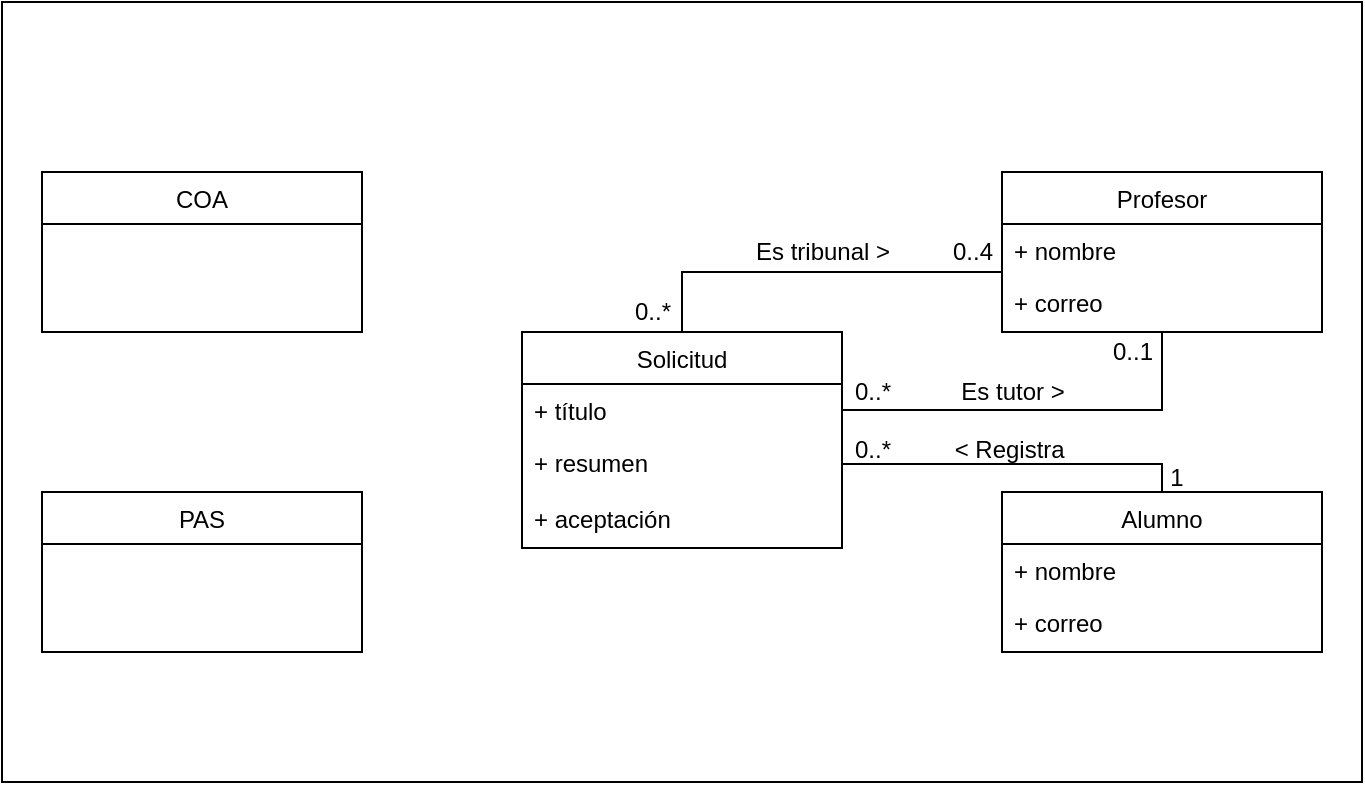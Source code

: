 <mxfile version="14.4.6" type="github"><diagram id="Dix4Ysnd_l48PE8CkR5X" name="Page-1"><mxGraphModel dx="1038" dy="585" grid="1" gridSize="10" guides="1" tooltips="1" connect="1" arrows="1" fold="1" page="1" pageScale="1" pageWidth="827" pageHeight="1169" math="0" shadow="0"><root><mxCell id="0"/><mxCell id="1" parent="0"/><mxCell id="QRW91106TKFa-PhywlPP-45" value="" style="html=1;" vertex="1" parent="1"><mxGeometry x="60" y="75" width="680" height="390" as="geometry"/></mxCell><mxCell id="QRW91106TKFa-PhywlPP-7" value="Solicitud" style="swimlane;fontStyle=0;childLayout=stackLayout;horizontal=1;startSize=26;fillColor=none;horizontalStack=0;resizeParent=1;resizeParentMax=0;resizeLast=0;collapsible=1;marginBottom=0;" vertex="1" parent="1"><mxGeometry x="320" y="240" width="160" height="108" as="geometry"/></mxCell><mxCell id="QRW91106TKFa-PhywlPP-28" value="+ título" style="text;strokeColor=none;fillColor=none;align=left;verticalAlign=top;spacingLeft=4;spacingRight=4;overflow=hidden;rotatable=0;points=[[0,0.5],[1,0.5]];portConstraint=eastwest;" vertex="1" parent="QRW91106TKFa-PhywlPP-7"><mxGeometry y="26" width="160" height="26" as="geometry"/></mxCell><mxCell id="QRW91106TKFa-PhywlPP-27" value="+ resumen" style="text;strokeColor=none;fillColor=none;align=left;verticalAlign=top;spacingLeft=4;spacingRight=4;overflow=hidden;rotatable=0;points=[[0,0.5],[1,0.5]];portConstraint=eastwest;" vertex="1" parent="QRW91106TKFa-PhywlPP-7"><mxGeometry y="52" width="160" height="28" as="geometry"/></mxCell><mxCell id="QRW91106TKFa-PhywlPP-29" value="+ aceptación" style="text;strokeColor=none;fillColor=none;align=left;verticalAlign=top;spacingLeft=4;spacingRight=4;overflow=hidden;rotatable=0;points=[[0,0.5],[1,0.5]];portConstraint=eastwest;" vertex="1" parent="QRW91106TKFa-PhywlPP-7"><mxGeometry y="80" width="160" height="28" as="geometry"/></mxCell><mxCell id="QRW91106TKFa-PhywlPP-33" style="edgeStyle=orthogonalEdgeStyle;rounded=0;orthogonalLoop=1;jettySize=auto;html=1;entryX=1;entryY=0.5;entryDx=0;entryDy=0;endArrow=none;endFill=0;exitX=0.5;exitY=0;exitDx=0;exitDy=0;" edge="1" parent="1" source="QRW91106TKFa-PhywlPP-11" target="QRW91106TKFa-PhywlPP-27"><mxGeometry relative="1" as="geometry"><Array as="points"><mxPoint x="640" y="306"/></Array></mxGeometry></mxCell><mxCell id="QRW91106TKFa-PhywlPP-11" value="Alumno" style="swimlane;fontStyle=0;childLayout=stackLayout;horizontal=1;startSize=26;fillColor=none;horizontalStack=0;resizeParent=1;resizeParentMax=0;resizeLast=0;collapsible=1;marginBottom=0;" vertex="1" parent="1"><mxGeometry x="560" y="320" width="160" height="80" as="geometry"/></mxCell><mxCell id="QRW91106TKFa-PhywlPP-12" value="+ nombre" style="text;strokeColor=none;fillColor=none;align=left;verticalAlign=top;spacingLeft=4;spacingRight=4;overflow=hidden;rotatable=0;points=[[0,0.5],[1,0.5]];portConstraint=eastwest;" vertex="1" parent="QRW91106TKFa-PhywlPP-11"><mxGeometry y="26" width="160" height="26" as="geometry"/></mxCell><mxCell id="QRW91106TKFa-PhywlPP-13" value="+ correo" style="text;strokeColor=none;fillColor=none;align=left;verticalAlign=top;spacingLeft=4;spacingRight=4;overflow=hidden;rotatable=0;points=[[0,0.5],[1,0.5]];portConstraint=eastwest;" vertex="1" parent="QRW91106TKFa-PhywlPP-11"><mxGeometry y="52" width="160" height="28" as="geometry"/></mxCell><mxCell id="QRW91106TKFa-PhywlPP-15" value="Profesor" style="swimlane;fontStyle=0;childLayout=stackLayout;horizontal=1;startSize=26;fillColor=none;horizontalStack=0;resizeParent=1;resizeParentMax=0;resizeLast=0;collapsible=1;marginBottom=0;" vertex="1" parent="1"><mxGeometry x="560" y="160" width="160" height="80" as="geometry"/></mxCell><mxCell id="QRW91106TKFa-PhywlPP-16" value="+ nombre" style="text;strokeColor=none;fillColor=none;align=left;verticalAlign=top;spacingLeft=4;spacingRight=4;overflow=hidden;rotatable=0;points=[[0,0.5],[1,0.5]];portConstraint=eastwest;" vertex="1" parent="QRW91106TKFa-PhywlPP-15"><mxGeometry y="26" width="160" height="26" as="geometry"/></mxCell><mxCell id="QRW91106TKFa-PhywlPP-17" value="+ correo" style="text;strokeColor=none;fillColor=none;align=left;verticalAlign=top;spacingLeft=4;spacingRight=4;overflow=hidden;rotatable=0;points=[[0,0.5],[1,0.5]];portConstraint=eastwest;" vertex="1" parent="QRW91106TKFa-PhywlPP-15"><mxGeometry y="52" width="160" height="28" as="geometry"/></mxCell><mxCell id="QRW91106TKFa-PhywlPP-19" value="COA" style="swimlane;fontStyle=0;childLayout=stackLayout;horizontal=1;startSize=26;fillColor=none;horizontalStack=0;resizeParent=1;resizeParentMax=0;resizeLast=0;collapsible=1;marginBottom=0;" vertex="1" parent="1"><mxGeometry x="80" y="160" width="160" height="80" as="geometry"/></mxCell><mxCell id="QRW91106TKFa-PhywlPP-24" value="PAS" style="swimlane;fontStyle=0;childLayout=stackLayout;horizontal=1;startSize=26;fillColor=none;horizontalStack=0;resizeParent=1;resizeParentMax=0;resizeLast=0;collapsible=1;marginBottom=0;" vertex="1" parent="1"><mxGeometry x="80" y="320" width="160" height="80" as="geometry"/></mxCell><mxCell id="QRW91106TKFa-PhywlPP-30" style="rounded=0;orthogonalLoop=1;jettySize=auto;html=1;entryX=0.5;entryY=0;entryDx=0;entryDy=0;endArrow=none;endFill=0;edgeStyle=orthogonalEdgeStyle;" edge="1" parent="1" source="QRW91106TKFa-PhywlPP-17" target="QRW91106TKFa-PhywlPP-7"><mxGeometry relative="1" as="geometry"><Array as="points"><mxPoint x="560" y="210"/><mxPoint x="400" y="210"/></Array></mxGeometry></mxCell><mxCell id="QRW91106TKFa-PhywlPP-32" style="edgeStyle=orthogonalEdgeStyle;rounded=0;orthogonalLoop=1;jettySize=auto;html=1;entryX=1;entryY=0.5;entryDx=0;entryDy=0;endArrow=none;endFill=0;" edge="1" parent="1" source="QRW91106TKFa-PhywlPP-17" target="QRW91106TKFa-PhywlPP-28"><mxGeometry relative="1" as="geometry"><Array as="points"><mxPoint x="640" y="279"/></Array></mxGeometry></mxCell><mxCell id="QRW91106TKFa-PhywlPP-34" value="1" style="text;html=1;align=center;verticalAlign=middle;resizable=0;points=[];autosize=1;" vertex="1" parent="1"><mxGeometry x="637" y="303" width="20" height="20" as="geometry"/></mxCell><mxCell id="QRW91106TKFa-PhywlPP-35" value="&amp;lt; Registra&amp;nbsp;" style="text;html=1;align=center;verticalAlign=middle;resizable=0;points=[];autosize=1;" vertex="1" parent="1"><mxGeometry x="530" y="289" width="70" height="20" as="geometry"/></mxCell><mxCell id="QRW91106TKFa-PhywlPP-37" value="0..*" style="text;html=1;align=center;verticalAlign=middle;resizable=0;points=[];autosize=1;" vertex="1" parent="1"><mxGeometry x="480" y="289" width="30" height="20" as="geometry"/></mxCell><mxCell id="QRW91106TKFa-PhywlPP-38" value="0..*" style="text;html=1;align=center;verticalAlign=middle;resizable=0;points=[];autosize=1;" vertex="1" parent="1"><mxGeometry x="370" y="220" width="30" height="20" as="geometry"/></mxCell><mxCell id="QRW91106TKFa-PhywlPP-39" value="0..*" style="text;html=1;align=center;verticalAlign=middle;resizable=0;points=[];autosize=1;" vertex="1" parent="1"><mxGeometry x="480" y="260" width="30" height="20" as="geometry"/></mxCell><mxCell id="QRW91106TKFa-PhywlPP-40" value="0..4" style="text;html=1;align=center;verticalAlign=middle;resizable=0;points=[];autosize=1;" vertex="1" parent="1"><mxGeometry x="525" y="190" width="40" height="20" as="geometry"/></mxCell><mxCell id="QRW91106TKFa-PhywlPP-42" value="0..1" style="text;html=1;align=center;verticalAlign=middle;resizable=0;points=[];autosize=1;" vertex="1" parent="1"><mxGeometry x="605" y="240" width="40" height="20" as="geometry"/></mxCell><mxCell id="QRW91106TKFa-PhywlPP-43" value="Es tribunal &amp;gt;" style="text;html=1;align=center;verticalAlign=middle;resizable=0;points=[];autosize=1;" vertex="1" parent="1"><mxGeometry x="430" y="190" width="80" height="20" as="geometry"/></mxCell><mxCell id="QRW91106TKFa-PhywlPP-44" value="Es tutor &amp;gt;" style="text;html=1;align=center;verticalAlign=middle;resizable=0;points=[];autosize=1;" vertex="1" parent="1"><mxGeometry x="530" y="260" width="70" height="20" as="geometry"/></mxCell></root></mxGraphModel></diagram></mxfile>